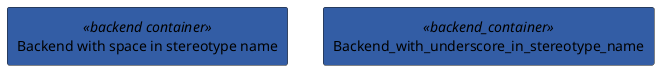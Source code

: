 {
  "sha1": "4t40yn887vtgoru3sefpjr8lm8ta3c8",
  "insertion": {
    "when": "2024-05-30T20:48:20.566Z",
    "url": "https://forum.plantuml.net/15839/stereotype-skinparam-with-spaces-the-name-working-anymore",
    "user": "plantuml@gmail.com"
  }
}
@startuml
<style>
rectangle {
	.backend container {
    	BackgroundColor #335DA5
    }
}

rectangle {
	.backend_container {
    	BackgroundColor #335DA5
    }
}

</style>

rectangle "Backend with space in stereotype name" <<backend container>> as c1

rectangle "Backend_with_underscore_in_stereotype_name" <<backend_container>> as c2

@enduml

